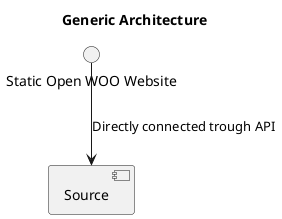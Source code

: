 @startuml
title Generic Architecture

' User Interface Component
interface "Static Open WOO Website" as Website

' Backend Components
component "Source" as Source

' Relationships
Website -down-> Source : Directly connected trough API


@enduml
